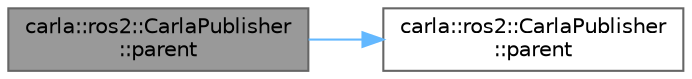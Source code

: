 digraph "carla::ros2::CarlaPublisher::parent"
{
 // INTERACTIVE_SVG=YES
 // LATEX_PDF_SIZE
  bgcolor="transparent";
  edge [fontname=Helvetica,fontsize=10,labelfontname=Helvetica,labelfontsize=10];
  node [fontname=Helvetica,fontsize=10,shape=box,height=0.2,width=0.4];
  rankdir="LR";
  Node1 [id="Node000001",label="carla::ros2::CarlaPublisher\l::parent",height=0.2,width=0.4,color="gray40", fillcolor="grey60", style="filled", fontcolor="black",tooltip=" "];
  Node1 -> Node2 [id="edge1_Node000001_Node000002",color="steelblue1",style="solid",tooltip=" "];
  Node2 [id="Node000002",label="carla::ros2::CarlaPublisher\l::parent",height=0.2,width=0.4,color="grey40", fillcolor="white", style="filled",URL="$d8/d02/classcarla_1_1ros2_1_1CarlaPublisher.html#a0f2175762993c5eec161b8f304c59bb5",tooltip=" "];
}
